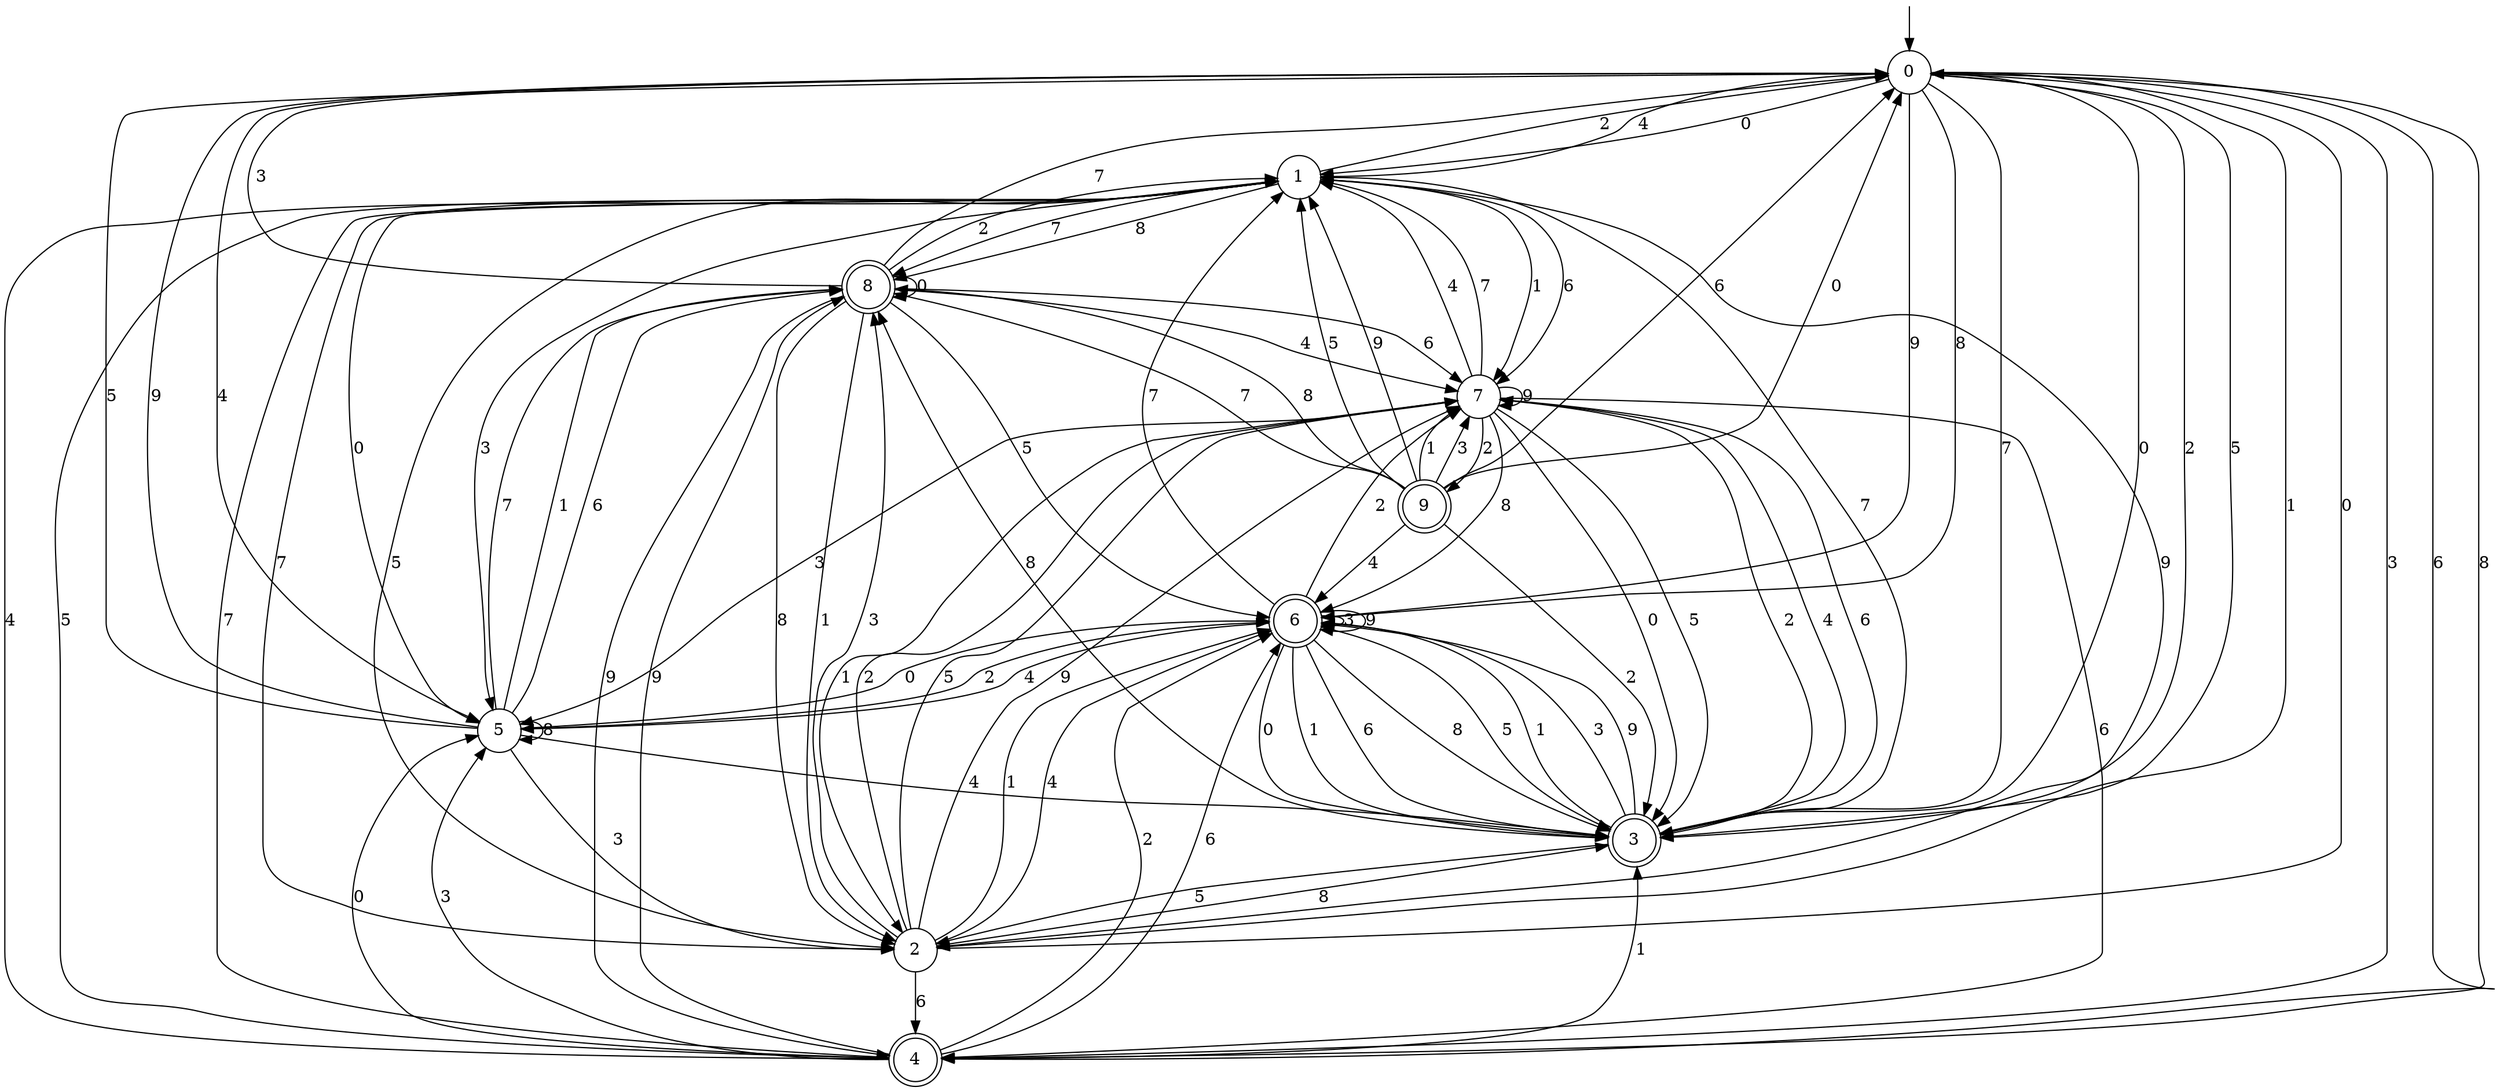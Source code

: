 digraph g {

	s0 [shape="circle" label="0"];
	s1 [shape="circle" label="1"];
	s2 [shape="circle" label="2"];
	s3 [shape="doublecircle" label="3"];
	s4 [shape="doublecircle" label="4"];
	s5 [shape="circle" label="5"];
	s6 [shape="doublecircle" label="6"];
	s7 [shape="circle" label="7"];
	s8 [shape="doublecircle" label="8"];
	s9 [shape="doublecircle" label="9"];
	s0 -> s1 [label="0"];
	s0 -> s2 [label="1"];
	s0 -> s3 [label="2"];
	s0 -> s4 [label="3"];
	s0 -> s5 [label="4"];
	s0 -> s3 [label="5"];
	s0 -> s4 [label="6"];
	s0 -> s3 [label="7"];
	s0 -> s6 [label="8"];
	s0 -> s6 [label="9"];
	s1 -> s5 [label="0"];
	s1 -> s7 [label="1"];
	s1 -> s0 [label="2"];
	s1 -> s5 [label="3"];
	s1 -> s0 [label="4"];
	s1 -> s2 [label="5"];
	s1 -> s7 [label="6"];
	s1 -> s8 [label="7"];
	s1 -> s8 [label="8"];
	s1 -> s2 [label="9"];
	s2 -> s0 [label="0"];
	s2 -> s6 [label="1"];
	s2 -> s7 [label="2"];
	s2 -> s8 [label="3"];
	s2 -> s6 [label="4"];
	s2 -> s7 [label="5"];
	s2 -> s4 [label="6"];
	s2 -> s1 [label="7"];
	s2 -> s3 [label="8"];
	s2 -> s7 [label="9"];
	s3 -> s0 [label="0"];
	s3 -> s6 [label="1"];
	s3 -> s7 [label="2"];
	s3 -> s6 [label="3"];
	s3 -> s7 [label="4"];
	s3 -> s2 [label="5"];
	s3 -> s7 [label="6"];
	s3 -> s1 [label="7"];
	s3 -> s8 [label="8"];
	s3 -> s6 [label="9"];
	s4 -> s5 [label="0"];
	s4 -> s3 [label="1"];
	s4 -> s6 [label="2"];
	s4 -> s5 [label="3"];
	s4 -> s1 [label="4"];
	s4 -> s1 [label="5"];
	s4 -> s6 [label="6"];
	s4 -> s1 [label="7"];
	s4 -> s0 [label="8"];
	s4 -> s8 [label="9"];
	s5 -> s6 [label="0"];
	s5 -> s8 [label="1"];
	s5 -> s6 [label="2"];
	s5 -> s2 [label="3"];
	s5 -> s3 [label="4"];
	s5 -> s0 [label="5"];
	s5 -> s8 [label="6"];
	s5 -> s8 [label="7"];
	s5 -> s5 [label="8"];
	s5 -> s0 [label="9"];
	s6 -> s3 [label="0"];
	s6 -> s3 [label="1"];
	s6 -> s7 [label="2"];
	s6 -> s6 [label="3"];
	s6 -> s5 [label="4"];
	s6 -> s3 [label="5"];
	s6 -> s3 [label="6"];
	s6 -> s1 [label="7"];
	s6 -> s3 [label="8"];
	s6 -> s6 [label="9"];
	s7 -> s3 [label="0"];
	s7 -> s2 [label="1"];
	s7 -> s9 [label="2"];
	s7 -> s5 [label="3"];
	s7 -> s1 [label="4"];
	s7 -> s3 [label="5"];
	s7 -> s4 [label="6"];
	s7 -> s1 [label="7"];
	s7 -> s6 [label="8"];
	s7 -> s7 [label="9"];
	s8 -> s8 [label="0"];
	s8 -> s2 [label="1"];
	s8 -> s1 [label="2"];
	s8 -> s0 [label="3"];
	s8 -> s7 [label="4"];
	s8 -> s6 [label="5"];
	s8 -> s7 [label="6"];
	s8 -> s0 [label="7"];
	s8 -> s2 [label="8"];
	s8 -> s4 [label="9"];
	s9 -> s0 [label="0"];
	s9 -> s7 [label="1"];
	s9 -> s3 [label="2"];
	s9 -> s7 [label="3"];
	s9 -> s6 [label="4"];
	s9 -> s1 [label="5"];
	s9 -> s0 [label="6"];
	s9 -> s8 [label="7"];
	s9 -> s8 [label="8"];
	s9 -> s1 [label="9"];

__start0 [label="" shape="none" width="0" height="0"];
__start0 -> s0;

}
